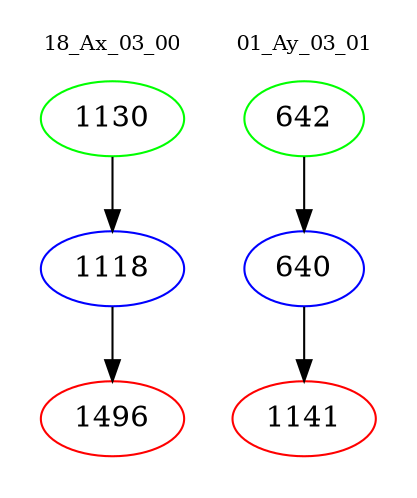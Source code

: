 digraph{
subgraph cluster_0 {
color = white
label = "18_Ax_03_00";
fontsize=10;
T0_1130 [label="1130", color="green"]
T0_1130 -> T0_1118 [color="black"]
T0_1118 [label="1118", color="blue"]
T0_1118 -> T0_1496 [color="black"]
T0_1496 [label="1496", color="red"]
}
subgraph cluster_1 {
color = white
label = "01_Ay_03_01";
fontsize=10;
T1_642 [label="642", color="green"]
T1_642 -> T1_640 [color="black"]
T1_640 [label="640", color="blue"]
T1_640 -> T1_1141 [color="black"]
T1_1141 [label="1141", color="red"]
}
}
